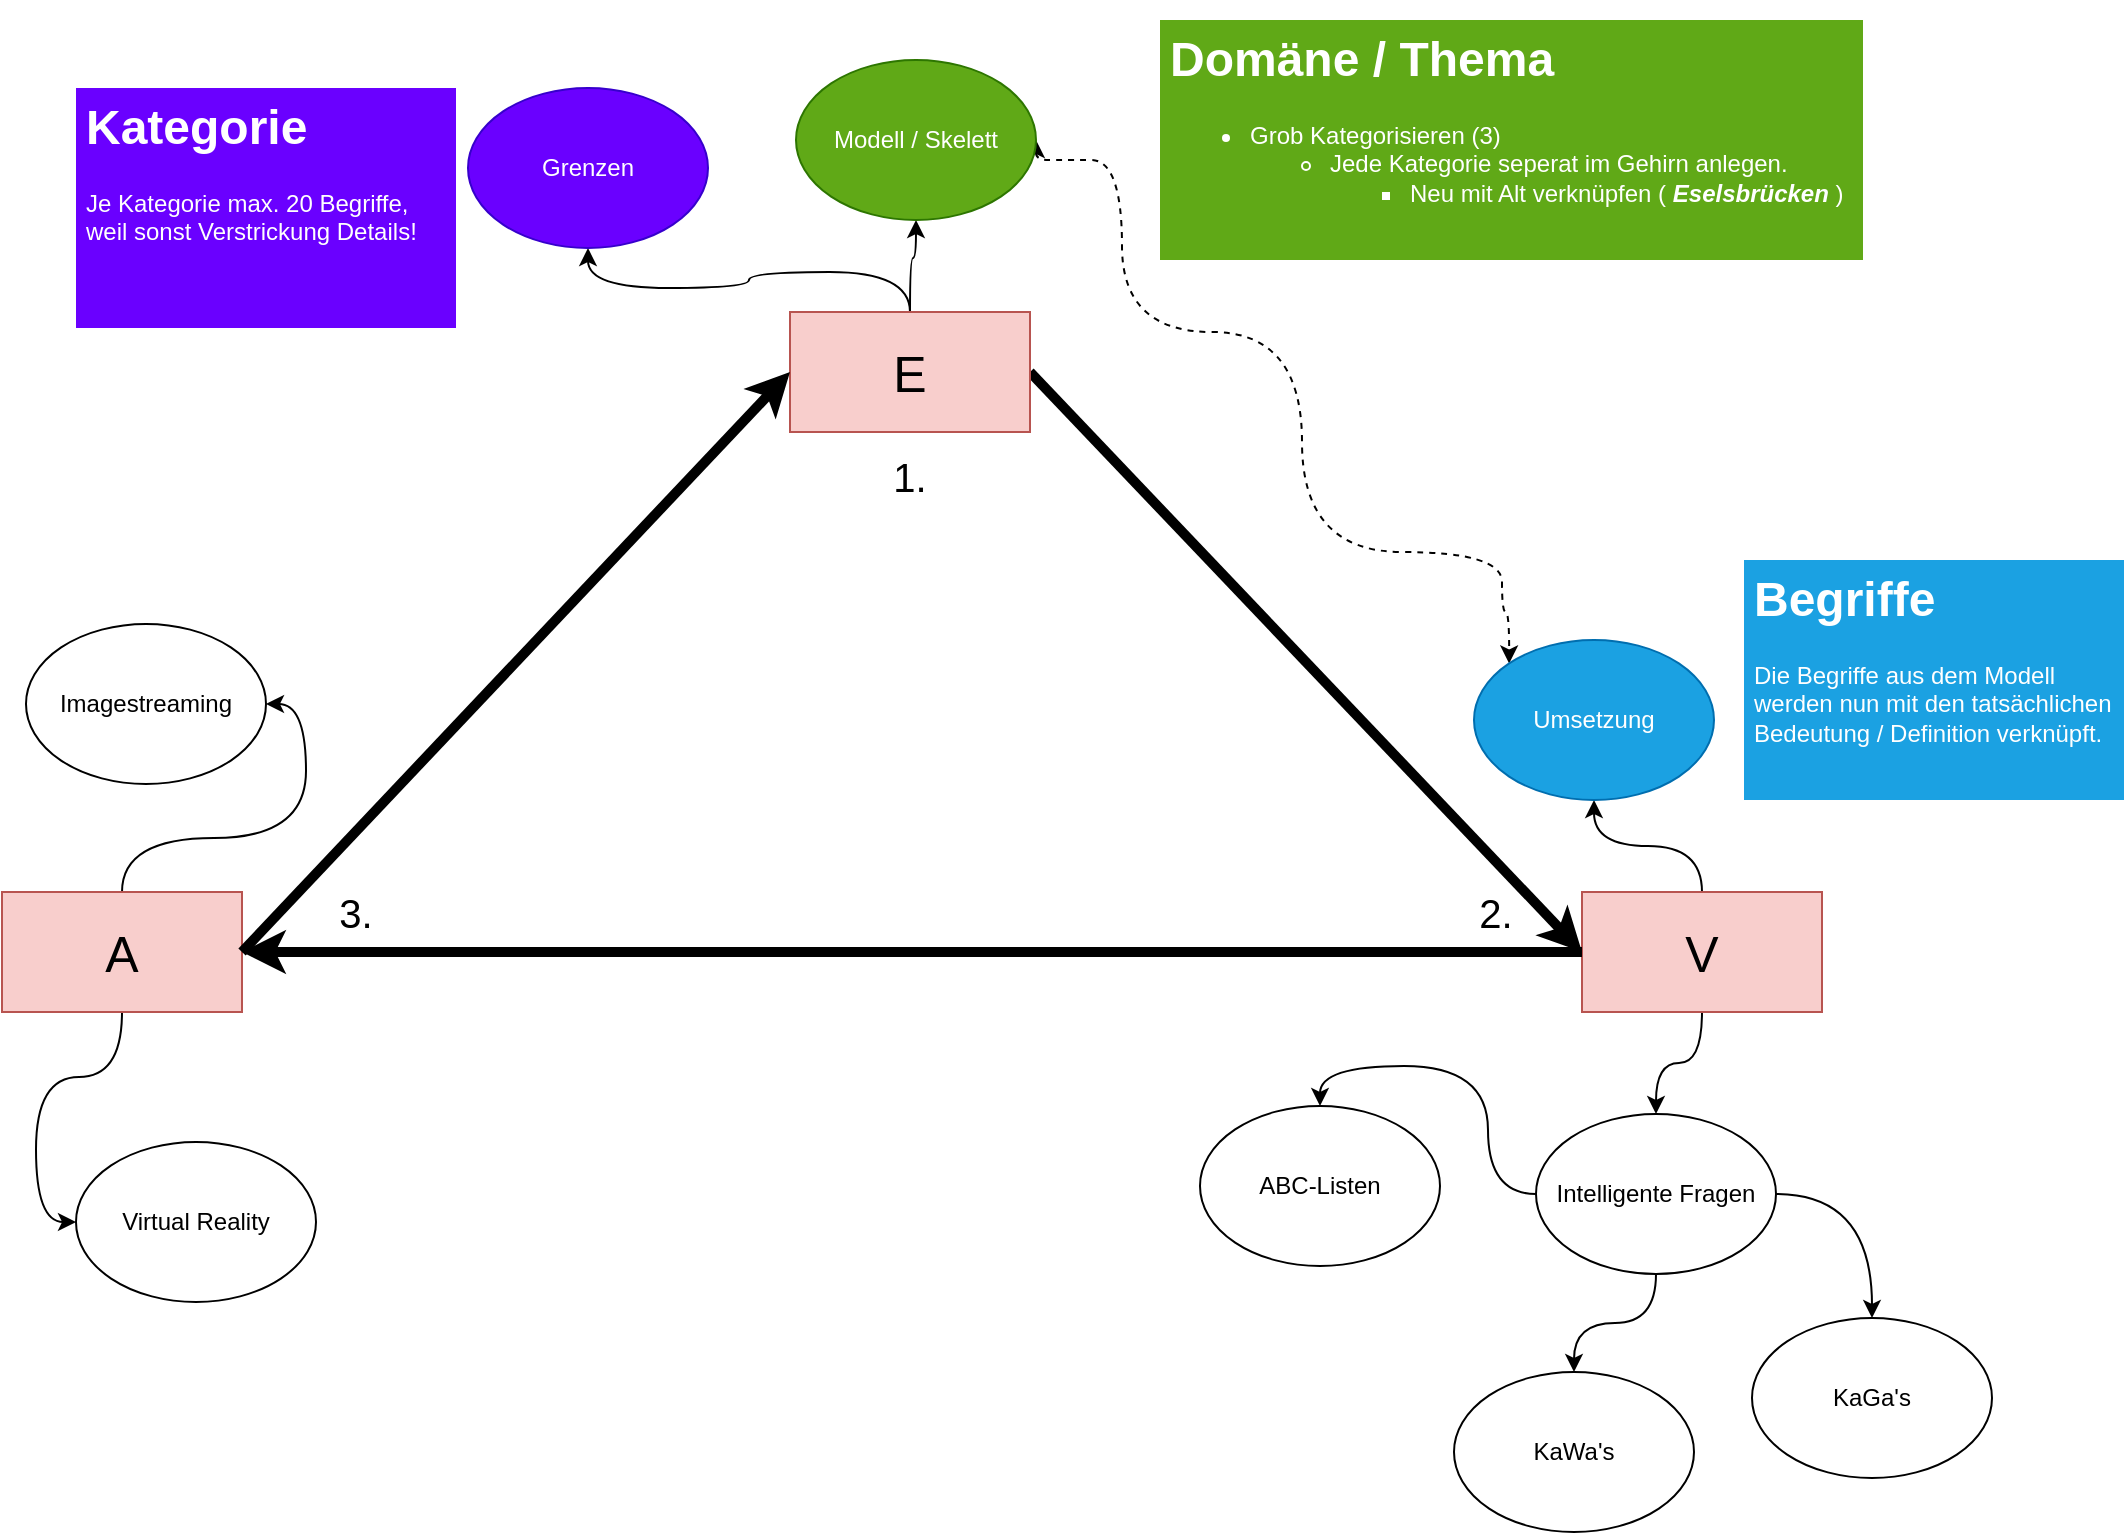 <mxfile version="13.5.4" type="github">
  <diagram id="7l1dg0tEb2V09woH2qkD" name="Page-1">
    <mxGraphModel dx="1498" dy="787" grid="0" gridSize="10" guides="1" tooltips="1" connect="1" arrows="1" fold="1" page="1" pageScale="1" pageWidth="1169" pageHeight="827" math="0" shadow="0">
      <root>
        <mxCell id="0" />
        <mxCell id="1" parent="0" />
        <mxCell id="96YwABl5tEflGrhusscS-23" style="rounded=0;orthogonalLoop=1;jettySize=auto;html=1;exitX=1;exitY=0.5;exitDx=0;exitDy=0;entryX=0;entryY=0.5;entryDx=0;entryDy=0;endArrow=classic;endFill=1;strokeWidth=5;" edge="1" parent="1" source="96YwABl5tEflGrhusscS-2" target="96YwABl5tEflGrhusscS-4">
          <mxGeometry relative="1" as="geometry" />
        </mxCell>
        <mxCell id="96YwABl5tEflGrhusscS-26" style="edgeStyle=orthogonalEdgeStyle;curved=1;rounded=0;orthogonalLoop=1;jettySize=auto;html=1;exitX=0.5;exitY=0;exitDx=0;exitDy=0;entryX=0.5;entryY=1;entryDx=0;entryDy=0;endArrow=classic;endFill=1;strokeWidth=1;startArrow=none;startFill=0;" edge="1" parent="1" source="96YwABl5tEflGrhusscS-2" target="96YwABl5tEflGrhusscS-6">
          <mxGeometry relative="1" as="geometry">
            <Array as="points">
              <mxPoint x="512" y="175" />
              <mxPoint x="515" y="175" />
            </Array>
          </mxGeometry>
        </mxCell>
        <mxCell id="96YwABl5tEflGrhusscS-31" style="edgeStyle=orthogonalEdgeStyle;rounded=0;orthogonalLoop=1;jettySize=auto;html=1;exitX=0.5;exitY=0;exitDx=0;exitDy=0;entryX=0.5;entryY=1;entryDx=0;entryDy=0;startArrow=none;startFill=0;endArrow=classic;endFill=1;strokeWidth=1;curved=1;" edge="1" parent="1" source="96YwABl5tEflGrhusscS-2" target="96YwABl5tEflGrhusscS-30">
          <mxGeometry relative="1" as="geometry" />
        </mxCell>
        <mxCell id="96YwABl5tEflGrhusscS-2" value="&lt;font style=&quot;font-size: 25px&quot;&gt;E&lt;/font&gt;" style="rounded=0;whiteSpace=wrap;html=1;fillColor=#f8cecc;strokeColor=#b85450;" vertex="1" parent="1">
          <mxGeometry x="452" y="202" width="120" height="60" as="geometry" />
        </mxCell>
        <mxCell id="96YwABl5tEflGrhusscS-9" style="edgeStyle=orthogonalEdgeStyle;rounded=0;orthogonalLoop=1;jettySize=auto;html=1;exitX=0.5;exitY=0;exitDx=0;exitDy=0;entryX=1;entryY=0.5;entryDx=0;entryDy=0;curved=1;" edge="1" parent="1" source="96YwABl5tEflGrhusscS-3" target="96YwABl5tEflGrhusscS-7">
          <mxGeometry relative="1" as="geometry" />
        </mxCell>
        <mxCell id="96YwABl5tEflGrhusscS-10" style="edgeStyle=orthogonalEdgeStyle;rounded=0;orthogonalLoop=1;jettySize=auto;html=1;exitX=0.5;exitY=1;exitDx=0;exitDy=0;entryX=0;entryY=0.5;entryDx=0;entryDy=0;curved=1;" edge="1" parent="1" source="96YwABl5tEflGrhusscS-3" target="96YwABl5tEflGrhusscS-8">
          <mxGeometry relative="1" as="geometry" />
        </mxCell>
        <mxCell id="96YwABl5tEflGrhusscS-3" value="&lt;font style=&quot;font-size: 25px&quot;&gt;A&lt;/font&gt;" style="rounded=0;whiteSpace=wrap;html=1;fillColor=#f8cecc;strokeColor=#b85450;" vertex="1" parent="1">
          <mxGeometry x="58" y="492" width="120" height="60" as="geometry" />
        </mxCell>
        <mxCell id="96YwABl5tEflGrhusscS-16" style="edgeStyle=orthogonalEdgeStyle;rounded=0;orthogonalLoop=1;jettySize=auto;html=1;exitX=0.5;exitY=1;exitDx=0;exitDy=0;entryX=0.5;entryY=0;entryDx=0;entryDy=0;curved=1;" edge="1" parent="1" source="96YwABl5tEflGrhusscS-4" target="96YwABl5tEflGrhusscS-12">
          <mxGeometry relative="1" as="geometry" />
        </mxCell>
        <mxCell id="96YwABl5tEflGrhusscS-20" style="edgeStyle=orthogonalEdgeStyle;rounded=0;orthogonalLoop=1;jettySize=auto;html=1;exitX=0.5;exitY=0;exitDx=0;exitDy=0;entryX=0.5;entryY=1;entryDx=0;entryDy=0;curved=1;" edge="1" parent="1" source="96YwABl5tEflGrhusscS-4" target="96YwABl5tEflGrhusscS-11">
          <mxGeometry relative="1" as="geometry" />
        </mxCell>
        <mxCell id="96YwABl5tEflGrhusscS-4" value="&lt;font style=&quot;font-size: 25px&quot;&gt;V&lt;/font&gt;" style="rounded=0;whiteSpace=wrap;html=1;fillColor=#f8cecc;strokeColor=#b85450;" vertex="1" parent="1">
          <mxGeometry x="848" y="492" width="120" height="60" as="geometry" />
        </mxCell>
        <mxCell id="96YwABl5tEflGrhusscS-27" style="edgeStyle=orthogonalEdgeStyle;curved=1;rounded=0;orthogonalLoop=1;jettySize=auto;html=1;exitX=1;exitY=0.5;exitDx=0;exitDy=0;entryX=0;entryY=0;entryDx=0;entryDy=0;startArrow=classic;startFill=1;endArrow=classic;endFill=1;strokeWidth=1;dashed=1;" edge="1" parent="1" source="96YwABl5tEflGrhusscS-6" target="96YwABl5tEflGrhusscS-11">
          <mxGeometry relative="1" as="geometry">
            <Array as="points">
              <mxPoint x="587" y="126" />
              <mxPoint x="618" y="126" />
              <mxPoint x="618" y="212" />
              <mxPoint x="708" y="212" />
              <mxPoint x="708" y="322" />
              <mxPoint x="808" y="322" />
              <mxPoint x="808" y="352" />
              <mxPoint x="866" y="352" />
            </Array>
          </mxGeometry>
        </mxCell>
        <mxCell id="96YwABl5tEflGrhusscS-6" value="Modell / Skelett" style="ellipse;whiteSpace=wrap;html=1;fillColor=#60a917;strokeColor=#2D7600;fontColor=#ffffff;" vertex="1" parent="1">
          <mxGeometry x="455" y="76" width="120" height="80" as="geometry" />
        </mxCell>
        <mxCell id="96YwABl5tEflGrhusscS-7" value="Imagestreaming" style="ellipse;whiteSpace=wrap;html=1;" vertex="1" parent="1">
          <mxGeometry x="70" y="358" width="120" height="80" as="geometry" />
        </mxCell>
        <mxCell id="96YwABl5tEflGrhusscS-8" value="Virtual Reality" style="ellipse;whiteSpace=wrap;html=1;" vertex="1" parent="1">
          <mxGeometry x="95" y="617" width="120" height="80" as="geometry" />
        </mxCell>
        <mxCell id="96YwABl5tEflGrhusscS-11" value="Umsetzung" style="ellipse;whiteSpace=wrap;html=1;fillColor=#1ba1e2;strokeColor=#006EAF;fontColor=#ffffff;" vertex="1" parent="1">
          <mxGeometry x="794" y="366" width="120" height="80" as="geometry" />
        </mxCell>
        <mxCell id="96YwABl5tEflGrhusscS-17" style="edgeStyle=orthogonalEdgeStyle;rounded=0;orthogonalLoop=1;jettySize=auto;html=1;exitX=0;exitY=0.5;exitDx=0;exitDy=0;entryX=0.5;entryY=0;entryDx=0;entryDy=0;curved=1;" edge="1" parent="1" source="96YwABl5tEflGrhusscS-12" target="96YwABl5tEflGrhusscS-13">
          <mxGeometry relative="1" as="geometry" />
        </mxCell>
        <mxCell id="96YwABl5tEflGrhusscS-18" style="edgeStyle=orthogonalEdgeStyle;rounded=0;orthogonalLoop=1;jettySize=auto;html=1;exitX=0.5;exitY=1;exitDx=0;exitDy=0;entryX=0.5;entryY=0;entryDx=0;entryDy=0;curved=1;" edge="1" parent="1" source="96YwABl5tEflGrhusscS-12" target="96YwABl5tEflGrhusscS-14">
          <mxGeometry relative="1" as="geometry" />
        </mxCell>
        <mxCell id="96YwABl5tEflGrhusscS-19" style="edgeStyle=orthogonalEdgeStyle;rounded=0;orthogonalLoop=1;jettySize=auto;html=1;exitX=1;exitY=0.5;exitDx=0;exitDy=0;entryX=0.5;entryY=0;entryDx=0;entryDy=0;curved=1;" edge="1" parent="1" source="96YwABl5tEflGrhusscS-12" target="96YwABl5tEflGrhusscS-15">
          <mxGeometry relative="1" as="geometry" />
        </mxCell>
        <mxCell id="96YwABl5tEflGrhusscS-12" value="Intelligente Fragen" style="ellipse;whiteSpace=wrap;html=1;" vertex="1" parent="1">
          <mxGeometry x="825" y="603" width="120" height="80" as="geometry" />
        </mxCell>
        <mxCell id="96YwABl5tEflGrhusscS-13" value="ABC-Listen" style="ellipse;whiteSpace=wrap;html=1;" vertex="1" parent="1">
          <mxGeometry x="657" y="599" width="120" height="80" as="geometry" />
        </mxCell>
        <mxCell id="96YwABl5tEflGrhusscS-14" value="KaWa&#39;s" style="ellipse;whiteSpace=wrap;html=1;" vertex="1" parent="1">
          <mxGeometry x="784" y="732" width="120" height="80" as="geometry" />
        </mxCell>
        <mxCell id="96YwABl5tEflGrhusscS-15" value="KaGa&#39;s" style="ellipse;whiteSpace=wrap;html=1;" vertex="1" parent="1">
          <mxGeometry x="933" y="705" width="120" height="80" as="geometry" />
        </mxCell>
        <mxCell id="96YwABl5tEflGrhusscS-24" style="rounded=0;orthogonalLoop=1;jettySize=auto;html=1;exitX=0;exitY=0.5;exitDx=0;exitDy=0;entryX=1;entryY=0.5;entryDx=0;entryDy=0;endArrow=none;endFill=0;strokeWidth=5;startArrow=classic;startFill=1;" edge="1" parent="1" source="96YwABl5tEflGrhusscS-2" target="96YwABl5tEflGrhusscS-3">
          <mxGeometry relative="1" as="geometry">
            <mxPoint x="374" y="332" as="sourcePoint" />
            <mxPoint x="650" y="622" as="targetPoint" />
          </mxGeometry>
        </mxCell>
        <mxCell id="96YwABl5tEflGrhusscS-25" style="rounded=0;orthogonalLoop=1;jettySize=auto;html=1;exitX=0;exitY=0.5;exitDx=0;exitDy=0;endArrow=classic;endFill=1;entryX=1;entryY=0.5;entryDx=0;entryDy=0;strokeWidth=5;startArrow=none;startFill=0;" edge="1" parent="1" source="96YwABl5tEflGrhusscS-4" target="96YwABl5tEflGrhusscS-3">
          <mxGeometry relative="1" as="geometry">
            <mxPoint x="462" y="242" as="sourcePoint" />
            <mxPoint x="358" y="532" as="targetPoint" />
          </mxGeometry>
        </mxCell>
        <mxCell id="96YwABl5tEflGrhusscS-28" value="&lt;h1&gt;Domäne / Thema&lt;/h1&gt;&lt;p style=&quot;text-align: justify&quot;&gt;&lt;/p&gt;&lt;p style=&quot;text-align: justify&quot;&gt;&lt;/p&gt;&lt;ul&gt;&lt;li&gt;Grob Kategorisieren (3)&lt;/li&gt;&lt;ul&gt;&lt;li&gt;Jede Kategorie seperat im Gehirn anlegen.&lt;/li&gt;&lt;ul&gt;&lt;li&gt;Neu mit Alt verknüpfen ( &lt;b&gt;&lt;i&gt;Eselsbrücken&lt;/i&gt;&lt;/b&gt; )&lt;/li&gt;&lt;/ul&gt;&lt;/ul&gt;&lt;/ul&gt;&lt;p&gt;&lt;/p&gt;&lt;p&gt;&lt;/p&gt;" style="text;html=1;fillColor=#60a917;spacing=5;spacingTop=-20;whiteSpace=wrap;overflow=hidden;rounded=0;fontColor=#ffffff;" vertex="1" parent="1">
          <mxGeometry x="637" y="56" width="351.5" height="120" as="geometry" />
        </mxCell>
        <mxCell id="96YwABl5tEflGrhusscS-30" value="Grenzen" style="ellipse;whiteSpace=wrap;html=1;fillColor=#6a00ff;strokeColor=#3700CC;fontColor=#ffffff;" vertex="1" parent="1">
          <mxGeometry x="291" y="90" width="120" height="80" as="geometry" />
        </mxCell>
        <mxCell id="96YwABl5tEflGrhusscS-32" value="&lt;h1&gt;Kategorie&lt;/h1&gt;&lt;p&gt;Je Kategorie max. 20 Begriffe, weil sonst Verstrickung Details!&lt;/p&gt;" style="text;html=1;fillColor=#6a00ff;spacing=5;spacingTop=-20;whiteSpace=wrap;overflow=hidden;rounded=0;fontColor=#ffffff;" vertex="1" parent="1">
          <mxGeometry x="95" y="90" width="190" height="120" as="geometry" />
        </mxCell>
        <mxCell id="96YwABl5tEflGrhusscS-34" value="&lt;h1&gt;Begriffe&lt;/h1&gt;&lt;p&gt;Die Begriffe aus dem Modell werden nun mit den tatsächlichen Bedeutung / Definition verknüpft.&lt;/p&gt;" style="text;html=1;fillColor=#1ba1e2;spacing=5;spacingTop=-20;whiteSpace=wrap;overflow=hidden;rounded=0;fontColor=#ffffff;" vertex="1" parent="1">
          <mxGeometry x="929" y="326" width="190" height="120" as="geometry" />
        </mxCell>
        <mxCell id="96YwABl5tEflGrhusscS-36" value="&lt;font style=&quot;font-size: 20px&quot;&gt;1.&lt;/font&gt;" style="text;html=1;strokeColor=none;fillColor=none;align=center;verticalAlign=middle;whiteSpace=wrap;rounded=0;" vertex="1" parent="1">
          <mxGeometry x="492" y="274" width="40" height="20" as="geometry" />
        </mxCell>
        <mxCell id="96YwABl5tEflGrhusscS-37" value="&lt;font style=&quot;font-size: 20px&quot;&gt;2.&lt;/font&gt;" style="text;html=1;strokeColor=none;fillColor=none;align=center;verticalAlign=middle;whiteSpace=wrap;rounded=0;" vertex="1" parent="1">
          <mxGeometry x="785" y="492" width="40" height="20" as="geometry" />
        </mxCell>
        <mxCell id="96YwABl5tEflGrhusscS-38" value="&lt;font style=&quot;font-size: 20px&quot;&gt;3.&lt;/font&gt;" style="text;html=1;strokeColor=none;fillColor=none;align=center;verticalAlign=middle;whiteSpace=wrap;rounded=0;" vertex="1" parent="1">
          <mxGeometry x="215" y="492" width="40" height="20" as="geometry" />
        </mxCell>
      </root>
    </mxGraphModel>
  </diagram>
</mxfile>
